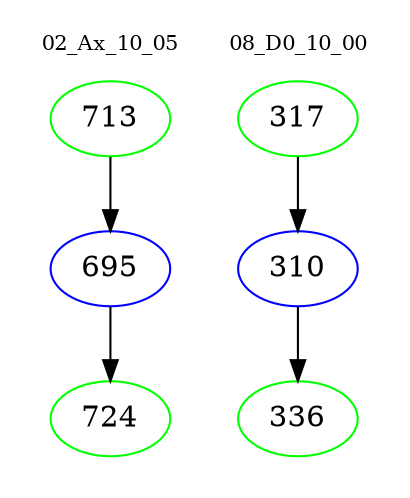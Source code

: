 digraph{
subgraph cluster_0 {
color = white
label = "02_Ax_10_05";
fontsize=10;
T0_713 [label="713", color="green"]
T0_713 -> T0_695 [color="black"]
T0_695 [label="695", color="blue"]
T0_695 -> T0_724 [color="black"]
T0_724 [label="724", color="green"]
}
subgraph cluster_1 {
color = white
label = "08_D0_10_00";
fontsize=10;
T1_317 [label="317", color="green"]
T1_317 -> T1_310 [color="black"]
T1_310 [label="310", color="blue"]
T1_310 -> T1_336 [color="black"]
T1_336 [label="336", color="green"]
}
}

